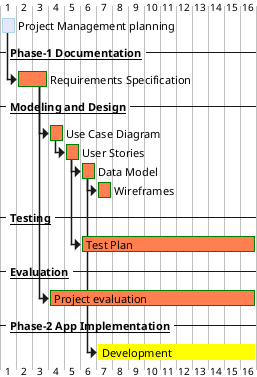 @startgantt
'https://plantuml.com/gantt-diagram

[Project Management planning] lasts 1 day and is colored in Lavender/LightBlue
--__**Phase-1 Documentation**__  --
[Requirements Specification] lasts 2 days and is colored in Coral/Green and starts 0 days after [Project Management planning]'s end

--**__Modeling and Design__** --

[Use Case Diagram] lasts 1 day and is colored in Coral/Green and starts 0 days after [Requirements Specification]'s end
[User Stories] lasts 1 day and is colored in Coral/Green and starts 0 days after [Use Case Diagram]'s end
[Data Model] lasts 1 day and is colored in Coral/Green and starts 0 days after [User Stories]'s end
[Wireframes] lasts 1 day and is colored in Coral/Green and starts 0 days after [Data Model]'s end
--**__Testing__** --
[Test Plan] lasts 11 day and is colored in Coral/Green and starts 0 days after [User Stories]'s end
--**__Evaluation__** --
[Project evaluation] lasts 13 day and is colored in Coral/Green and starts 0 days after [Requirements Specification]'s end

--**__Phase-2 App Implementation__** --
[Development] lasts 10 days and is colored in yellow and starts 0 days after [Data Model]'s end

@endgantt